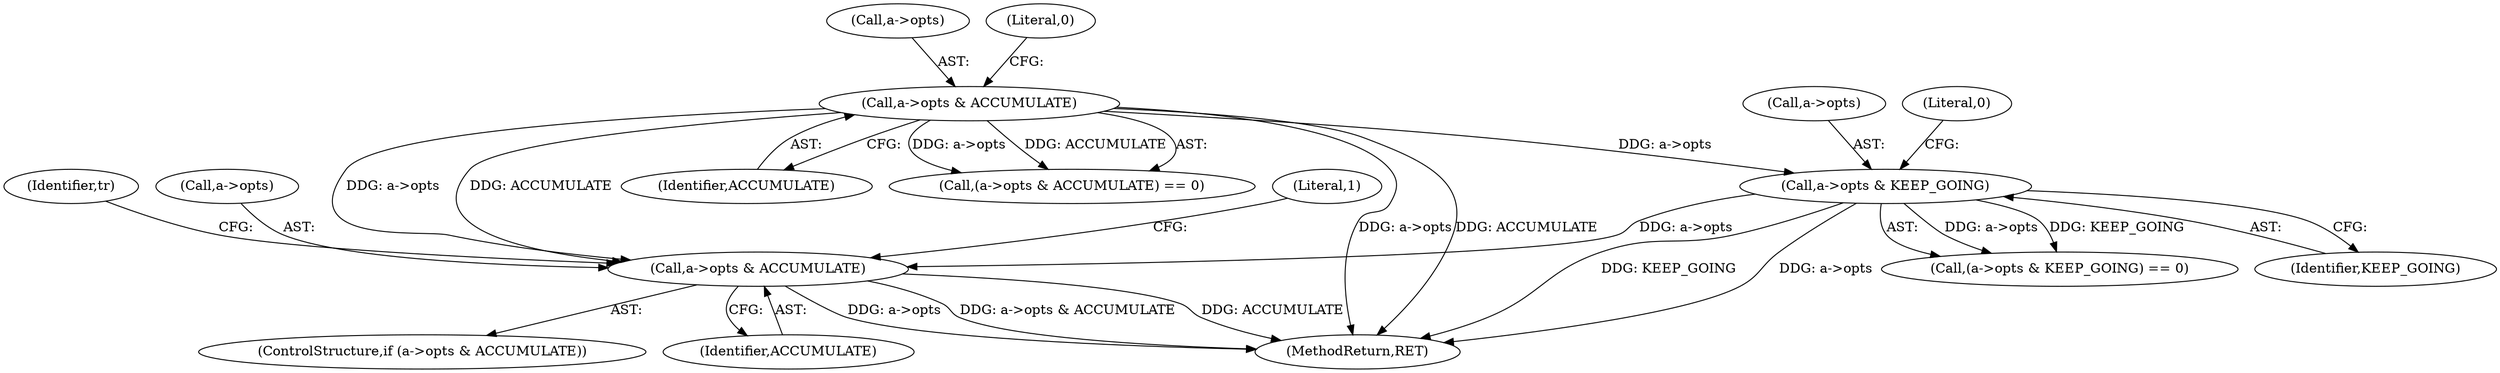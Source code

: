 digraph "0_Android_9d4853418ab2f754c2b63e091c29c5529b8b86ca_27@pointer" {
"1001076" [label="(Call,a->opts & ACCUMULATE)"];
"1000612" [label="(Call,a->opts & ACCUMULATE)"];
"1001067" [label="(Call,a->opts & KEEP_GOING)"];
"1000613" [label="(Call,a->opts)"];
"1001066" [label="(Call,(a->opts & KEEP_GOING) == 0)"];
"1001076" [label="(Call,a->opts & ACCUMULATE)"];
"1001128" [label="(MethodReturn,RET)"];
"1001075" [label="(ControlStructure,if (a->opts & ACCUMULATE))"];
"1000612" [label="(Call,a->opts & ACCUMULATE)"];
"1000616" [label="(Identifier,ACCUMULATE)"];
"1001085" [label="(Identifier,tr)"];
"1001072" [label="(Literal,0)"];
"1000617" [label="(Literal,0)"];
"1001071" [label="(Identifier,KEEP_GOING)"];
"1001077" [label="(Call,a->opts)"];
"1001067" [label="(Call,a->opts & KEEP_GOING)"];
"1001080" [label="(Identifier,ACCUMULATE)"];
"1000611" [label="(Call,(a->opts & ACCUMULATE) == 0)"];
"1001068" [label="(Call,a->opts)"];
"1001127" [label="(Literal,1)"];
"1001076" -> "1001075"  [label="AST: "];
"1001076" -> "1001080"  [label="CFG: "];
"1001077" -> "1001076"  [label="AST: "];
"1001080" -> "1001076"  [label="AST: "];
"1001085" -> "1001076"  [label="CFG: "];
"1001127" -> "1001076"  [label="CFG: "];
"1001076" -> "1001128"  [label="DDG: ACCUMULATE"];
"1001076" -> "1001128"  [label="DDG: a->opts"];
"1001076" -> "1001128"  [label="DDG: a->opts & ACCUMULATE"];
"1000612" -> "1001076"  [label="DDG: a->opts"];
"1000612" -> "1001076"  [label="DDG: ACCUMULATE"];
"1001067" -> "1001076"  [label="DDG: a->opts"];
"1000612" -> "1000611"  [label="AST: "];
"1000612" -> "1000616"  [label="CFG: "];
"1000613" -> "1000612"  [label="AST: "];
"1000616" -> "1000612"  [label="AST: "];
"1000617" -> "1000612"  [label="CFG: "];
"1000612" -> "1001128"  [label="DDG: a->opts"];
"1000612" -> "1001128"  [label="DDG: ACCUMULATE"];
"1000612" -> "1000611"  [label="DDG: a->opts"];
"1000612" -> "1000611"  [label="DDG: ACCUMULATE"];
"1000612" -> "1001067"  [label="DDG: a->opts"];
"1001067" -> "1001066"  [label="AST: "];
"1001067" -> "1001071"  [label="CFG: "];
"1001068" -> "1001067"  [label="AST: "];
"1001071" -> "1001067"  [label="AST: "];
"1001072" -> "1001067"  [label="CFG: "];
"1001067" -> "1001128"  [label="DDG: a->opts"];
"1001067" -> "1001128"  [label="DDG: KEEP_GOING"];
"1001067" -> "1001066"  [label="DDG: a->opts"];
"1001067" -> "1001066"  [label="DDG: KEEP_GOING"];
}
